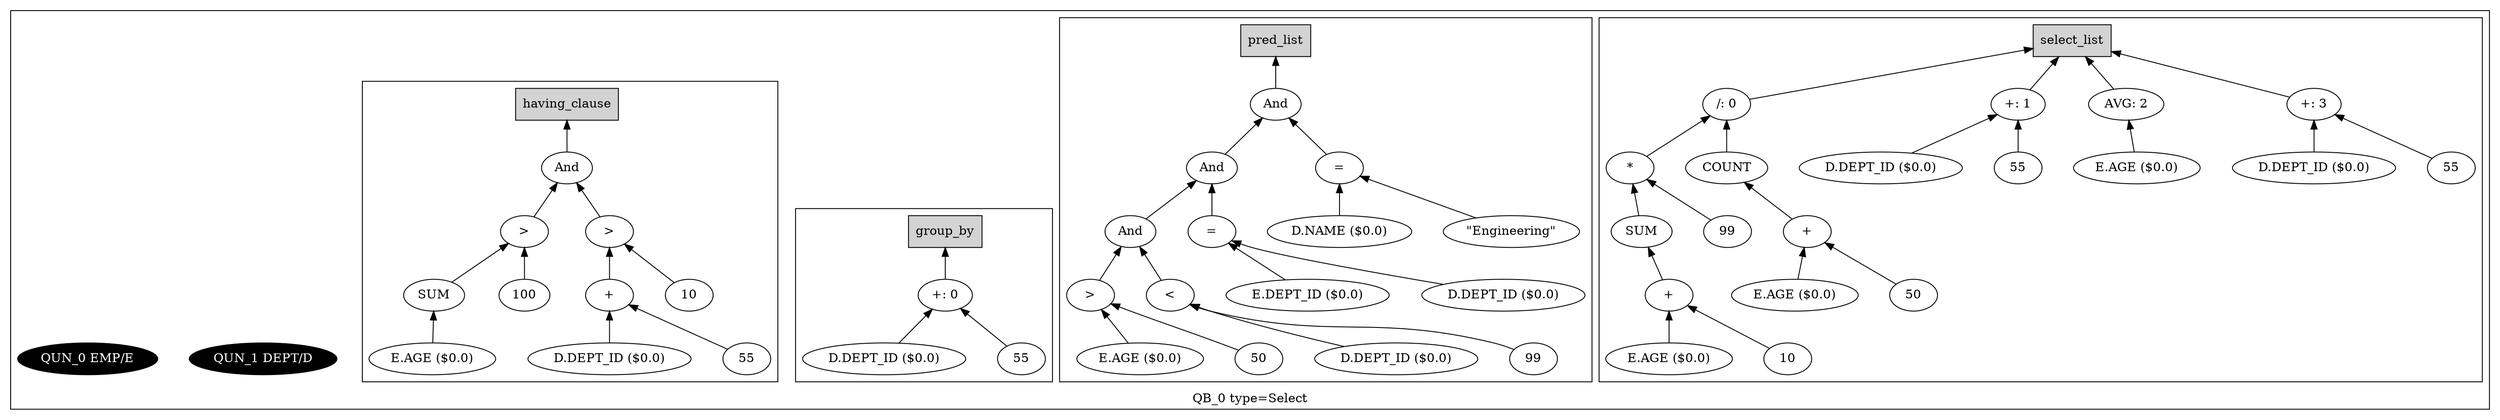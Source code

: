 digraph example1 {
    rankdir=BT;
    nodesep=0.5;
    ordering="in";
  subgraph cluster_QB_0 {
    "QB_0_selectlist"[label="select_list",shape=box,style=filled];
  subgraph cluster_select_listQB_0 {
    exprnodeExprKey11v1[label="/: 0"];
    exprnodeExprKey6v1 -> exprnodeExprKey11v1;
    exprnodeExprKey6v1[label="*"];
    exprnodeExprKey4v1 -> exprnodeExprKey6v1;
    exprnodeExprKey4v1[label="SUM"];
    exprnodeExprKey3v1 -> exprnodeExprKey4v1;
    exprnodeExprKey3v1[label="+"];
    exprnodeExprKey1v1 -> exprnodeExprKey3v1;
    exprnodeExprKey1v1[label="E.AGE ($0.0)"];
    exprnodeExprKey2v1 -> exprnodeExprKey3v1;
    exprnodeExprKey2v1[label="10"];
    exprnodeExprKey5v1 -> exprnodeExprKey6v1;
    exprnodeExprKey5v1[label="99"];
    exprnodeExprKey10v1 -> exprnodeExprKey11v1;
    exprnodeExprKey10v1[label="COUNT"];
    exprnodeExprKey9v1 -> exprnodeExprKey10v1;
    exprnodeExprKey9v1[label="+"];
    exprnodeExprKey7v1 -> exprnodeExprKey9v1;
    exprnodeExprKey7v1[label="E.AGE ($0.0)"];
    exprnodeExprKey8v1 -> exprnodeExprKey9v1;
    exprnodeExprKey8v1[label="50"];
    exprnodeExprKey11v1 -> "QB_0_selectlist";
    exprnodeExprKey14v1[label="+: 1"];
    exprnodeExprKey12v1 -> exprnodeExprKey14v1;
    exprnodeExprKey12v1[label="D.DEPT_ID ($0.0)"];
    exprnodeExprKey13v1 -> exprnodeExprKey14v1;
    exprnodeExprKey13v1[label="55"];
    exprnodeExprKey14v1 -> "QB_0_selectlist";
    exprnodeExprKey16v1[label="AVG: 2"];
    exprnodeExprKey15v1 -> exprnodeExprKey16v1;
    exprnodeExprKey15v1[label="E.AGE ($0.0)"];
    exprnodeExprKey16v1 -> "QB_0_selectlist";
    exprnodeExprKey19v1[label="+: 3"];
    exprnodeExprKey17v1 -> exprnodeExprKey19v1;
    exprnodeExprKey17v1[label="D.DEPT_ID ($0.0)"];
    exprnodeExprKey18v1 -> exprnodeExprKey19v1;
    exprnodeExprKey18v1[label="55"];
    exprnodeExprKey19v1 -> "QB_0_selectlist";
}
    "QUN_1"[label="QUN_1 DEPT/D", fillcolor=black, fontcolor=white, style=filled]
    "QUN_0"[label="QUN_0 EMP/E", fillcolor=black, fontcolor=white, style=filled]
  subgraph cluster_pred_listQB_0 {
    exprnodeExprKey34v1[label="And"];
    exprnodeExprKey30v1 -> exprnodeExprKey34v1;
    exprnodeExprKey30v1[label="And"];
    exprnodeExprKey26v1 -> exprnodeExprKey30v1;
    exprnodeExprKey26v1[label="And"];
    exprnodeExprKey22v1 -> exprnodeExprKey26v1;
    exprnodeExprKey22v1[label=">"];
    exprnodeExprKey20v1 -> exprnodeExprKey22v1;
    exprnodeExprKey20v1[label="E.AGE ($0.0)"];
    exprnodeExprKey21v1 -> exprnodeExprKey22v1;
    exprnodeExprKey21v1[label="50"];
    exprnodeExprKey25v1 -> exprnodeExprKey26v1;
    exprnodeExprKey25v1[label="<"];
    exprnodeExprKey23v1 -> exprnodeExprKey25v1;
    exprnodeExprKey23v1[label="D.DEPT_ID ($0.0)"];
    exprnodeExprKey24v1 -> exprnodeExprKey25v1;
    exprnodeExprKey24v1[label="99"];
    exprnodeExprKey29v1 -> exprnodeExprKey30v1;
    exprnodeExprKey29v1[label="="];
    exprnodeExprKey27v1 -> exprnodeExprKey29v1;
    exprnodeExprKey27v1[label="E.DEPT_ID ($0.0)"];
    exprnodeExprKey28v1 -> exprnodeExprKey29v1;
    exprnodeExprKey28v1[label="D.DEPT_ID ($0.0)"];
    exprnodeExprKey33v1 -> exprnodeExprKey34v1;
    exprnodeExprKey33v1[label="="];
    exprnodeExprKey31v1 -> exprnodeExprKey33v1;
    exprnodeExprKey31v1[label="D.NAME ($0.0)"];
    exprnodeExprKey32v1 -> exprnodeExprKey33v1;
    exprnodeExprKey32v1[label="\"Engineering\""];
    exprnodeExprKey34v1 -> QB_0_pred_list;
    "QB_0_pred_list"[label="pred_list",shape=box,style=filled];
}
  subgraph cluster_group_byQB_0 {
    "QB_0_group_by"[label="group_by",shape=box,style=filled];
    exprnodeExprKey37v1[label="+: 0"];
    exprnodeExprKey35v1 -> exprnodeExprKey37v1;
    exprnodeExprKey35v1[label="D.DEPT_ID ($0.0)"];
    exprnodeExprKey36v1 -> exprnodeExprKey37v1;
    exprnodeExprKey36v1[label="55"];
    exprnodeExprKey37v1 -> "QB_0_group_by";
}
  subgraph cluster_having_clauseQB_0 {
    exprnodeExprKey47v1[label="And"];
    exprnodeExprKey41v1 -> exprnodeExprKey47v1;
    exprnodeExprKey41v1[label=">"];
    exprnodeExprKey39v1 -> exprnodeExprKey41v1;
    exprnodeExprKey39v1[label="SUM"];
    exprnodeExprKey38v1 -> exprnodeExprKey39v1;
    exprnodeExprKey38v1[label="E.AGE ($0.0)"];
    exprnodeExprKey40v1 -> exprnodeExprKey41v1;
    exprnodeExprKey40v1[label="100"];
    exprnodeExprKey46v1 -> exprnodeExprKey47v1;
    exprnodeExprKey46v1[label=">"];
    exprnodeExprKey44v1 -> exprnodeExprKey46v1;
    exprnodeExprKey44v1[label="+"];
    exprnodeExprKey42v1 -> exprnodeExprKey44v1;
    exprnodeExprKey42v1[label="D.DEPT_ID ($0.0)"];
    exprnodeExprKey43v1 -> exprnodeExprKey44v1;
    exprnodeExprKey43v1[label="55"];
    exprnodeExprKey45v1 -> exprnodeExprKey46v1;
    exprnodeExprKey45v1[label="10"];
    exprnodeExprKey47v1 -> QB_0_having_clause;
    "QB_0_having_clause"[label="having_clause",shape=box,style=filled];
}
    label = "QB_0 type=Select";
}
}
